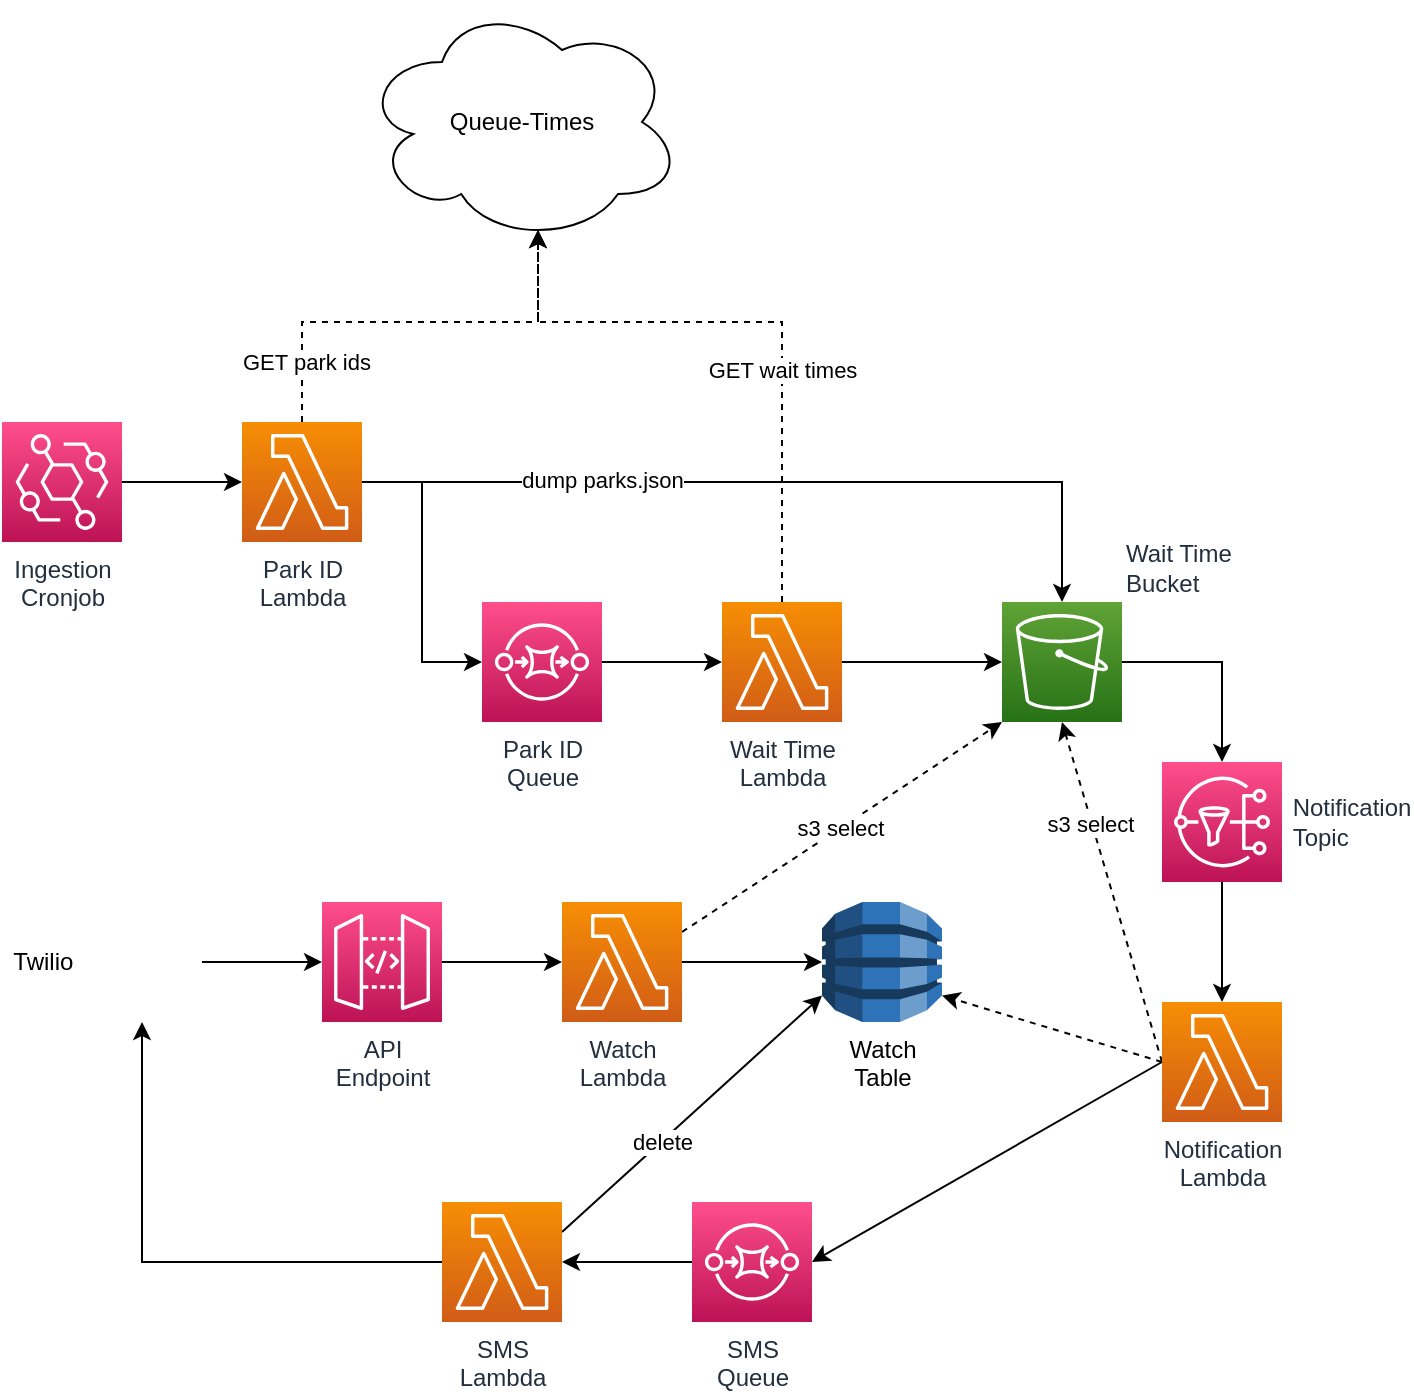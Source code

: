 <mxfile version="20.2.7" type="device"><diagram id="D-cmHfhGp_WtJHa5dSgA" name="AWS VPC-less"><mxGraphModel dx="1360" dy="802" grid="1" gridSize="10" guides="1" tooltips="1" connect="1" arrows="1" fold="1" page="1" pageScale="1" pageWidth="850" pageHeight="1100" math="0" shadow="0"><root><mxCell id="0"/><mxCell id="1" parent="0"/><mxCell id="KoiJeL3uqhQwfSjqCsei-2" value="Queue-Times" style="ellipse;shape=cloud;whiteSpace=wrap;html=1;" parent="1" vertex="1"><mxGeometry x="260" y="20" width="160" height="120" as="geometry"/></mxCell><mxCell id="KoiJeL3uqhQwfSjqCsei-52" style="edgeStyle=orthogonalEdgeStyle;rounded=0;orthogonalLoop=1;jettySize=auto;html=1;exitX=1;exitY=0.5;exitDx=0;exitDy=0;exitPerimeter=0;startArrow=none;startFill=0;entryX=0.5;entryY=0;entryDx=0;entryDy=0;entryPerimeter=0;" parent="1" source="KoiJeL3uqhQwfSjqCsei-5" target="KoiJeL3uqhQwfSjqCsei-69" edge="1"><mxGeometry relative="1" as="geometry"><mxPoint x="620" y="450" as="targetPoint"/></mxGeometry></mxCell><mxCell id="KoiJeL3uqhQwfSjqCsei-5" value="Wait Time&lt;br&gt;Bucket" style="sketch=0;points=[[0,0,0],[0.25,0,0],[0.5,0,0],[0.75,0,0],[1,0,0],[0,1,0],[0.25,1,0],[0.5,1,0],[0.75,1,0],[1,1,0],[0,0.25,0],[0,0.5,0],[0,0.75,0],[1,0.25,0],[1,0.5,0],[1,0.75,0]];outlineConnect=0;fontColor=#232F3E;gradientColor=#60A337;gradientDirection=north;fillColor=#277116;strokeColor=#ffffff;dashed=0;verticalLabelPosition=top;verticalAlign=bottom;align=left;html=1;fontSize=12;fontStyle=0;aspect=fixed;shape=mxgraph.aws4.resourceIcon;resIcon=mxgraph.aws4.s3;labelPosition=right;" parent="1" vertex="1"><mxGeometry x="580" y="320" width="60" height="60" as="geometry"/></mxCell><mxCell id="KoiJeL3uqhQwfSjqCsei-12" style="edgeStyle=orthogonalEdgeStyle;rounded=0;orthogonalLoop=1;jettySize=auto;html=1;exitX=1;exitY=0.5;exitDx=0;exitDy=0;exitPerimeter=0;entryX=0;entryY=0.5;entryDx=0;entryDy=0;entryPerimeter=0;" parent="1" source="KoiJeL3uqhQwfSjqCsei-11" target="KoiJeL3uqhQwfSjqCsei-22" edge="1"><mxGeometry relative="1" as="geometry"><mxPoint x="310" y="350" as="targetPoint"/></mxGeometry></mxCell><mxCell id="KoiJeL3uqhQwfSjqCsei-11" value="Ingestion&lt;br&gt;Cronjob" style="sketch=0;points=[[0,0,0],[0.25,0,0],[0.5,0,0],[0.75,0,0],[1,0,0],[0,1,0],[0.25,1,0],[0.5,1,0],[0.75,1,0],[1,1,0],[0,0.25,0],[0,0.5,0],[0,0.75,0],[1,0.25,0],[1,0.5,0],[1,0.75,0]];outlineConnect=0;fontColor=#232F3E;gradientColor=#FF4F8B;gradientDirection=north;fillColor=#BC1356;strokeColor=#ffffff;dashed=0;verticalLabelPosition=bottom;verticalAlign=top;align=center;html=1;fontSize=12;fontStyle=0;aspect=fixed;shape=mxgraph.aws4.resourceIcon;resIcon=mxgraph.aws4.eventbridge;" parent="1" vertex="1"><mxGeometry x="80" y="230" width="60" height="60" as="geometry"/></mxCell><mxCell id="KoiJeL3uqhQwfSjqCsei-19" style="edgeStyle=orthogonalEdgeStyle;rounded=0;orthogonalLoop=1;jettySize=auto;html=1;exitX=1;exitY=0.5;exitDx=0;exitDy=0;exitPerimeter=0;entryX=0;entryY=0.5;entryDx=0;entryDy=0;entryPerimeter=0;" parent="1" source="KoiJeL3uqhQwfSjqCsei-17" target="DdGerzd7HKKFTsO2WSv4-2" edge="1"><mxGeometry relative="1" as="geometry"><mxPoint x="320" y="620" as="targetPoint"/></mxGeometry></mxCell><mxCell id="KoiJeL3uqhQwfSjqCsei-17" value="API&lt;br&gt;Endpoint" style="sketch=0;points=[[0,0,0],[0.25,0,0],[0.5,0,0],[0.75,0,0],[1,0,0],[0,1,0],[0.25,1,0],[0.5,1,0],[0.75,1,0],[1,1,0],[0,0.25,0],[0,0.5,0],[0,0.75,0],[1,0.25,0],[1,0.5,0],[1,0.75,0]];outlineConnect=0;fontColor=#232F3E;gradientColor=#FF4F8B;gradientDirection=north;fillColor=#BC1356;strokeColor=#ffffff;dashed=0;verticalLabelPosition=bottom;verticalAlign=top;align=center;html=1;fontSize=12;fontStyle=0;aspect=fixed;shape=mxgraph.aws4.resourceIcon;resIcon=mxgraph.aws4.api_gateway;" parent="1" vertex="1"><mxGeometry x="240" y="470" width="60" height="60" as="geometry"/></mxCell><mxCell id="KoiJeL3uqhQwfSjqCsei-56" style="edgeStyle=orthogonalEdgeStyle;rounded=0;orthogonalLoop=1;jettySize=auto;html=1;exitX=1;exitY=0.5;exitDx=0;exitDy=0;exitPerimeter=0;entryX=0;entryY=0.5;entryDx=0;entryDy=0;entryPerimeter=0;startArrow=none;startFill=0;" parent="1" source="DdGerzd7HKKFTsO2WSv4-2" target="afC1jznEqyL_FVVymm0K-1" edge="1"><mxGeometry relative="1" as="geometry"><mxPoint x="350" y="590" as="sourcePoint"/><mxPoint x="490" y="500" as="targetPoint"/></mxGeometry></mxCell><mxCell id="KoiJeL3uqhQwfSjqCsei-24" style="edgeStyle=orthogonalEdgeStyle;rounded=0;orthogonalLoop=1;jettySize=auto;html=1;exitX=1;exitY=0.5;exitDx=0;exitDy=0;exitPerimeter=0;entryX=0;entryY=0.5;entryDx=0;entryDy=0;entryPerimeter=0;" parent="1" source="KoiJeL3uqhQwfSjqCsei-22" target="KoiJeL3uqhQwfSjqCsei-71" edge="1"><mxGeometry relative="1" as="geometry"><mxPoint x="290" y="380" as="targetPoint"/></mxGeometry></mxCell><mxCell id="KoiJeL3uqhQwfSjqCsei-25" style="rounded=0;orthogonalLoop=1;jettySize=auto;html=1;exitX=0.5;exitY=0;exitDx=0;exitDy=0;exitPerimeter=0;entryX=0.55;entryY=0.95;entryDx=0;entryDy=0;entryPerimeter=0;dashed=1;edgeStyle=orthogonalEdgeStyle;" parent="1" source="KoiJeL3uqhQwfSjqCsei-22" target="KoiJeL3uqhQwfSjqCsei-2" edge="1"><mxGeometry relative="1" as="geometry"><Array as="points"><mxPoint x="230" y="180"/><mxPoint x="348" y="180"/></Array></mxGeometry></mxCell><mxCell id="KoiJeL3uqhQwfSjqCsei-63" value="GET park ids" style="edgeLabel;html=1;align=center;verticalAlign=middle;resizable=0;points=[];" parent="KoiJeL3uqhQwfSjqCsei-25" vertex="1" connectable="0"><mxGeometry x="-0.187" y="1" relative="1" as="geometry"><mxPoint x="-35" y="21" as="offset"/></mxGeometry></mxCell><mxCell id="KoiJeL3uqhQwfSjqCsei-22" value="Park ID&lt;br&gt;Lambda" style="sketch=0;points=[[0,0,0],[0.25,0,0],[0.5,0,0],[0.75,0,0],[1,0,0],[0,1,0],[0.25,1,0],[0.5,1,0],[0.75,1,0],[1,1,0],[0,0.25,0],[0,0.5,0],[0,0.75,0],[1,0.25,0],[1,0.5,0],[1,0.75,0]];outlineConnect=0;fontColor=#232F3E;gradientColor=#F78E04;gradientDirection=north;fillColor=#D05C17;strokeColor=#ffffff;dashed=0;verticalLabelPosition=bottom;verticalAlign=top;align=center;html=1;fontSize=12;fontStyle=0;aspect=fixed;shape=mxgraph.aws4.resourceIcon;resIcon=mxgraph.aws4.lambda;" parent="1" vertex="1"><mxGeometry x="200" y="230" width="60" height="60" as="geometry"/></mxCell><mxCell id="KoiJeL3uqhQwfSjqCsei-27" style="edgeStyle=orthogonalEdgeStyle;rounded=0;orthogonalLoop=1;jettySize=auto;html=1;entryX=0;entryY=0.5;entryDx=0;entryDy=0;entryPerimeter=0;exitX=1;exitY=0.5;exitDx=0;exitDy=0;exitPerimeter=0;" parent="1" source="KoiJeL3uqhQwfSjqCsei-71" target="KoiJeL3uqhQwfSjqCsei-26" edge="1"><mxGeometry relative="1" as="geometry"><mxPoint x="400" y="370" as="sourcePoint"/></mxGeometry></mxCell><mxCell id="KoiJeL3uqhQwfSjqCsei-28" style="edgeStyle=orthogonalEdgeStyle;rounded=0;orthogonalLoop=1;jettySize=auto;html=1;exitX=1;exitY=0.5;exitDx=0;exitDy=0;exitPerimeter=0;entryX=0;entryY=0.5;entryDx=0;entryDy=0;entryPerimeter=0;" parent="1" source="KoiJeL3uqhQwfSjqCsei-26" target="KoiJeL3uqhQwfSjqCsei-5" edge="1"><mxGeometry relative="1" as="geometry"/></mxCell><mxCell id="KoiJeL3uqhQwfSjqCsei-29" style="rounded=0;orthogonalLoop=1;jettySize=auto;html=1;exitX=0.5;exitY=0;exitDx=0;exitDy=0;exitPerimeter=0;entryX=0.55;entryY=0.95;entryDx=0;entryDy=0;entryPerimeter=0;dashed=1;edgeStyle=orthogonalEdgeStyle;" parent="1" source="KoiJeL3uqhQwfSjqCsei-26" target="KoiJeL3uqhQwfSjqCsei-2" edge="1"><mxGeometry relative="1" as="geometry"><Array as="points"><mxPoint x="470" y="180"/><mxPoint x="348" y="180"/></Array></mxGeometry></mxCell><mxCell id="KoiJeL3uqhQwfSjqCsei-64" value="GET wait times" style="edgeLabel;html=1;align=center;verticalAlign=middle;resizable=0;points=[];" parent="KoiJeL3uqhQwfSjqCsei-29" vertex="1" connectable="0"><mxGeometry x="-0.596" y="2" relative="1" as="geometry"><mxPoint x="2" y="-54" as="offset"/></mxGeometry></mxCell><mxCell id="KoiJeL3uqhQwfSjqCsei-26" value="Wait Time&lt;br&gt;Lambda" style="sketch=0;points=[[0,0,0],[0.25,0,0],[0.5,0,0],[0.75,0,0],[1,0,0],[0,1,0],[0.25,1,0],[0.5,1,0],[0.75,1,0],[1,1,0],[0,0.25,0],[0,0.5,0],[0,0.75,0],[1,0.25,0],[1,0.5,0],[1,0.75,0]];outlineConnect=0;fontColor=#232F3E;gradientColor=#F78E04;gradientDirection=north;fillColor=#D05C17;strokeColor=#ffffff;dashed=0;verticalLabelPosition=bottom;verticalAlign=top;align=center;html=1;fontSize=12;fontStyle=0;aspect=fixed;shape=mxgraph.aws4.resourceIcon;resIcon=mxgraph.aws4.lambda;" parent="1" vertex="1"><mxGeometry x="440" y="320" width="60" height="60" as="geometry"/></mxCell><mxCell id="KoiJeL3uqhQwfSjqCsei-31" style="edgeStyle=orthogonalEdgeStyle;rounded=0;orthogonalLoop=1;jettySize=auto;html=1;exitX=1;exitY=0.5;exitDx=0;exitDy=0;entryX=0;entryY=0.5;entryDx=0;entryDy=0;entryPerimeter=0;" parent="1" source="KoiJeL3uqhQwfSjqCsei-30" target="KoiJeL3uqhQwfSjqCsei-17" edge="1"><mxGeometry relative="1" as="geometry"/></mxCell><mxCell id="KoiJeL3uqhQwfSjqCsei-30" value="Twilio&amp;nbsp;" style="shape=image;html=1;verticalAlign=middle;verticalLabelPosition=middle;labelBackgroundColor=#ffffff;imageAspect=0;aspect=fixed;image=https://cdn2.iconfinder.com/data/icons/css-vol-3/24/twilio-128.png;labelPosition=left;align=right;" parent="1" vertex="1"><mxGeometry x="120" y="470" width="60" height="60" as="geometry"/></mxCell><mxCell id="KoiJeL3uqhQwfSjqCsei-53" style="edgeStyle=orthogonalEdgeStyle;rounded=0;orthogonalLoop=1;jettySize=auto;html=1;entryX=0.5;entryY=0;entryDx=0;entryDy=0;entryPerimeter=0;startArrow=none;startFill=0;exitX=0.5;exitY=1;exitDx=0;exitDy=0;exitPerimeter=0;" parent="1" source="KoiJeL3uqhQwfSjqCsei-69" target="KoiJeL3uqhQwfSjqCsei-48" edge="1"><mxGeometry relative="1" as="geometry"><mxPoint x="540" y="520" as="sourcePoint"/></mxGeometry></mxCell><mxCell id="DdGerzd7HKKFTsO2WSv4-7" style="rounded=0;orthogonalLoop=1;jettySize=auto;html=1;exitX=0;exitY=0.5;exitDx=0;exitDy=0;exitPerimeter=0;entryX=1;entryY=0.5;entryDx=0;entryDy=0;entryPerimeter=0;" parent="1" source="KoiJeL3uqhQwfSjqCsei-48" target="DdGerzd7HKKFTsO2WSv4-4" edge="1"><mxGeometry relative="1" as="geometry"/></mxCell><mxCell id="DdGerzd7HKKFTsO2WSv4-12" style="edgeStyle=none;rounded=0;orthogonalLoop=1;jettySize=auto;html=1;exitX=0;exitY=0.5;exitDx=0;exitDy=0;exitPerimeter=0;entryX=1;entryY=0.78;entryDx=0;entryDy=0;entryPerimeter=0;dashed=1;" parent="1" source="KoiJeL3uqhQwfSjqCsei-48" target="afC1jznEqyL_FVVymm0K-1" edge="1"><mxGeometry relative="1" as="geometry"><mxPoint x="550" y="515" as="targetPoint"/></mxGeometry></mxCell><mxCell id="DdGerzd7HKKFTsO2WSv4-13" style="edgeStyle=none;rounded=0;orthogonalLoop=1;jettySize=auto;html=1;exitX=0;exitY=0.5;exitDx=0;exitDy=0;exitPerimeter=0;entryX=0.5;entryY=1;entryDx=0;entryDy=0;entryPerimeter=0;dashed=1;" parent="1" source="KoiJeL3uqhQwfSjqCsei-48" target="KoiJeL3uqhQwfSjqCsei-5" edge="1"><mxGeometry relative="1" as="geometry"/></mxCell><mxCell id="DdGerzd7HKKFTsO2WSv4-16" value="&lt;span style=&quot;color: rgba(0, 0, 0, 0); font-family: monospace; font-size: 0px; text-align: start; background-color: rgb(248, 249, 250);&quot;&gt;%3CmxGraphModel%3E%3Croot%3E%3CmxCell%20id%3D%220%22%2F%3E%3CmxCell%20id%3D%221%22%20parent%3D%220%22%2F%3E%3CmxCell%20id%3D%222%22%20value%3D%22s3%20select%22%20style%3D%22edgeLabel%3Bhtml%3D1%3Balign%3Dcenter%3BverticalAlign%3Dmiddle%3Bresizable%3D0%3Bpoints%3D%5B%5D%3B%22%20vertex%3D%221%22%20connectable%3D%220%22%20parent%3D%221%22%3E%3CmxGeometry%20x%3D%22589.542%22%20y%3D%22520.235%22%20as%3D%22geometry%22%2F%3E%3C%2FmxCell%3E%3C%2Froot%3E%3C%2FmxGraphModel%3s3 s&lt;/span&gt;" style="edgeLabel;html=1;align=center;verticalAlign=middle;resizable=0;points=[];" parent="DdGerzd7HKKFTsO2WSv4-13" vertex="1" connectable="0"><mxGeometry x="0.235" relative="1" as="geometry"><mxPoint as="offset"/></mxGeometry></mxCell><mxCell id="DdGerzd7HKKFTsO2WSv4-17" value="s3 select" style="edgeLabel;html=1;align=center;verticalAlign=middle;resizable=0;points=[];" parent="DdGerzd7HKKFTsO2WSv4-13" vertex="1" connectable="0"><mxGeometry x="0.402" relative="1" as="geometry"><mxPoint x="-1" as="offset"/></mxGeometry></mxCell><mxCell id="KoiJeL3uqhQwfSjqCsei-48" value="Notification&lt;br&gt;Lambda" style="sketch=0;points=[[0,0,0],[0.25,0,0],[0.5,0,0],[0.75,0,0],[1,0,0],[0,1,0],[0.25,1,0],[0.5,1,0],[0.75,1,0],[1,1,0],[0,0.25,0],[0,0.5,0],[0,0.75,0],[1,0.25,0],[1,0.5,0],[1,0.75,0]];outlineConnect=0;fontColor=#232F3E;gradientColor=#F78E04;gradientDirection=north;fillColor=#D05C17;strokeColor=#ffffff;dashed=0;verticalLabelPosition=bottom;verticalAlign=top;align=center;html=1;fontSize=12;fontStyle=0;aspect=fixed;shape=mxgraph.aws4.resourceIcon;resIcon=mxgraph.aws4.lambda;labelPosition=center;" parent="1" vertex="1"><mxGeometry x="660" y="520" width="60" height="60" as="geometry"/></mxCell><mxCell id="KoiJeL3uqhQwfSjqCsei-69" value="&amp;nbsp;Notification&lt;br&gt;&amp;nbsp;Topic" style="sketch=0;points=[[0,0,0],[0.25,0,0],[0.5,0,0],[0.75,0,0],[1,0,0],[0,1,0],[0.25,1,0],[0.5,1,0],[0.75,1,0],[1,1,0],[0,0.25,0],[0,0.5,0],[0,0.75,0],[1,0.25,0],[1,0.5,0],[1,0.75,0]];outlineConnect=0;fontColor=#232F3E;gradientColor=#FF4F8B;gradientDirection=north;fillColor=#BC1356;strokeColor=#ffffff;dashed=0;verticalLabelPosition=middle;verticalAlign=middle;align=left;html=1;fontSize=12;fontStyle=0;aspect=fixed;shape=mxgraph.aws4.resourceIcon;resIcon=mxgraph.aws4.sns;labelPosition=right;" parent="1" vertex="1"><mxGeometry x="660" y="400" width="60" height="60" as="geometry"/></mxCell><mxCell id="KoiJeL3uqhQwfSjqCsei-71" value="Park ID&lt;br&gt;Queue" style="sketch=0;points=[[0,0,0],[0.25,0,0],[0.5,0,0],[0.75,0,0],[1,0,0],[0,1,0],[0.25,1,0],[0.5,1,0],[0.75,1,0],[1,1,0],[0,0.25,0],[0,0.5,0],[0,0.75,0],[1,0.25,0],[1,0.5,0],[1,0.75,0]];outlineConnect=0;fontColor=#232F3E;gradientColor=#FF4F8B;gradientDirection=north;fillColor=#BC1356;strokeColor=#ffffff;dashed=0;verticalLabelPosition=bottom;verticalAlign=top;align=center;html=1;fontSize=12;fontStyle=0;aspect=fixed;shape=mxgraph.aws4.resourceIcon;resIcon=mxgraph.aws4.sqs;" parent="1" vertex="1"><mxGeometry x="320" y="320" width="60" height="60" as="geometry"/></mxCell><mxCell id="DdGerzd7HKKFTsO2WSv4-10" style="rounded=0;orthogonalLoop=1;jettySize=auto;html=1;exitX=1;exitY=0.25;exitDx=0;exitDy=0;exitPerimeter=0;entryX=0;entryY=1;entryDx=0;entryDy=0;entryPerimeter=0;dashed=1;" parent="1" source="DdGerzd7HKKFTsO2WSv4-2" target="KoiJeL3uqhQwfSjqCsei-5" edge="1"><mxGeometry relative="1" as="geometry"/></mxCell><mxCell id="DdGerzd7HKKFTsO2WSv4-18" value="s3 select" style="edgeLabel;html=1;align=center;verticalAlign=middle;resizable=0;points=[];" parent="DdGerzd7HKKFTsO2WSv4-10" vertex="1" connectable="0"><mxGeometry x="0.103" y="-1" relative="1" as="geometry"><mxPoint x="-10" y="5" as="offset"/></mxGeometry></mxCell><mxCell id="DdGerzd7HKKFTsO2WSv4-2" value="Watch&lt;br&gt;Lambda" style="sketch=0;points=[[0,0,0],[0.25,0,0],[0.5,0,0],[0.75,0,0],[1,0,0],[0,1,0],[0.25,1,0],[0.5,1,0],[0.75,1,0],[1,1,0],[0,0.25,0],[0,0.5,0],[0,0.75,0],[1,0.25,0],[1,0.5,0],[1,0.75,0]];outlineConnect=0;fontColor=#232F3E;gradientColor=#F78E04;gradientDirection=north;fillColor=#D05C17;strokeColor=#ffffff;dashed=0;verticalLabelPosition=bottom;verticalAlign=top;align=center;html=1;fontSize=12;fontStyle=0;aspect=fixed;shape=mxgraph.aws4.resourceIcon;resIcon=mxgraph.aws4.lambda;" parent="1" vertex="1"><mxGeometry x="360" y="470" width="60" height="60" as="geometry"/></mxCell><mxCell id="DdGerzd7HKKFTsO2WSv4-8" style="edgeStyle=orthogonalEdgeStyle;rounded=0;orthogonalLoop=1;jettySize=auto;html=1;exitX=0;exitY=0.5;exitDx=0;exitDy=0;exitPerimeter=0;entryX=1;entryY=0.5;entryDx=0;entryDy=0;entryPerimeter=0;" parent="1" source="DdGerzd7HKKFTsO2WSv4-4" target="DdGerzd7HKKFTsO2WSv4-5" edge="1"><mxGeometry relative="1" as="geometry"/></mxCell><mxCell id="DdGerzd7HKKFTsO2WSv4-4" value="SMS&lt;br&gt;Queue" style="sketch=0;points=[[0,0,0],[0.25,0,0],[0.5,0,0],[0.75,0,0],[1,0,0],[0,1,0],[0.25,1,0],[0.5,1,0],[0.75,1,0],[1,1,0],[0,0.25,0],[0,0.5,0],[0,0.75,0],[1,0.25,0],[1,0.5,0],[1,0.75,0]];outlineConnect=0;fontColor=#232F3E;gradientColor=#FF4F8B;gradientDirection=north;fillColor=#BC1356;strokeColor=#ffffff;dashed=0;verticalLabelPosition=bottom;verticalAlign=top;align=center;html=1;fontSize=12;fontStyle=0;aspect=fixed;shape=mxgraph.aws4.resourceIcon;resIcon=mxgraph.aws4.sqs;" parent="1" vertex="1"><mxGeometry x="425" y="620" width="60" height="60" as="geometry"/></mxCell><mxCell id="DdGerzd7HKKFTsO2WSv4-6" style="edgeStyle=orthogonalEdgeStyle;rounded=0;orthogonalLoop=1;jettySize=auto;html=1;exitX=0;exitY=0.5;exitDx=0;exitDy=0;exitPerimeter=0;entryX=0.5;entryY=1;entryDx=0;entryDy=0;" parent="1" source="DdGerzd7HKKFTsO2WSv4-5" target="KoiJeL3uqhQwfSjqCsei-30" edge="1"><mxGeometry relative="1" as="geometry"/></mxCell><mxCell id="afC1jznEqyL_FVVymm0K-5" style="edgeStyle=none;rounded=0;orthogonalLoop=1;jettySize=auto;html=1;exitX=1;exitY=0.25;exitDx=0;exitDy=0;exitPerimeter=0;entryX=0;entryY=0.78;entryDx=0;entryDy=0;entryPerimeter=0;" edge="1" parent="1" source="DdGerzd7HKKFTsO2WSv4-5" target="afC1jznEqyL_FVVymm0K-1"><mxGeometry relative="1" as="geometry"><mxPoint x="490" y="540" as="targetPoint"/></mxGeometry></mxCell><mxCell id="afC1jznEqyL_FVVymm0K-6" value="delete" style="edgeLabel;html=1;align=center;verticalAlign=middle;resizable=0;points=[];" vertex="1" connectable="0" parent="afC1jznEqyL_FVVymm0K-5"><mxGeometry x="-0.518" y="2" relative="1" as="geometry"><mxPoint x="20" y="-15" as="offset"/></mxGeometry></mxCell><mxCell id="DdGerzd7HKKFTsO2WSv4-5" value="SMS&lt;br&gt;Lambda" style="sketch=0;points=[[0,0,0],[0.25,0,0],[0.5,0,0],[0.75,0,0],[1,0,0],[0,1,0],[0.25,1,0],[0.5,1,0],[0.75,1,0],[1,1,0],[0,0.25,0],[0,0.5,0],[0,0.75,0],[1,0.25,0],[1,0.5,0],[1,0.75,0]];outlineConnect=0;fontColor=#232F3E;gradientColor=#F78E04;gradientDirection=north;fillColor=#D05C17;strokeColor=#ffffff;dashed=0;verticalLabelPosition=bottom;verticalAlign=top;align=center;html=1;fontSize=12;fontStyle=0;aspect=fixed;shape=mxgraph.aws4.resourceIcon;resIcon=mxgraph.aws4.lambda;" parent="1" vertex="1"><mxGeometry x="300" y="620" width="60" height="60" as="geometry"/></mxCell><mxCell id="gm2CJRn31sXvQ07GwxdO-1" style="edgeStyle=orthogonalEdgeStyle;rounded=0;orthogonalLoop=1;jettySize=auto;html=1;exitX=1;exitY=0.5;exitDx=0;exitDy=0;exitPerimeter=0;entryX=0.5;entryY=0;entryDx=0;entryDy=0;entryPerimeter=0;" parent="1" source="KoiJeL3uqhQwfSjqCsei-22" target="KoiJeL3uqhQwfSjqCsei-5" edge="1"><mxGeometry relative="1" as="geometry"><Array as="points"><mxPoint x="610" y="260"/></Array></mxGeometry></mxCell><mxCell id="gm2CJRn31sXvQ07GwxdO-2" value="dump parks.json" style="edgeLabel;html=1;align=center;verticalAlign=middle;resizable=0;points=[];" parent="gm2CJRn31sXvQ07GwxdO-1" vertex="1" connectable="0"><mxGeometry x="-0.478" y="-1" relative="1" as="geometry"><mxPoint x="13" y="-2" as="offset"/></mxGeometry></mxCell><mxCell id="afC1jznEqyL_FVVymm0K-1" value="Watch&lt;br&gt;Table" style="outlineConnect=0;dashed=0;verticalLabelPosition=bottom;verticalAlign=top;align=center;html=1;shape=mxgraph.aws3.dynamo_db;fillColor=#2E73B8;gradientColor=none;" vertex="1" parent="1"><mxGeometry x="490" y="470" width="60" height="60" as="geometry"/></mxCell></root></mxGraphModel></diagram></mxfile>